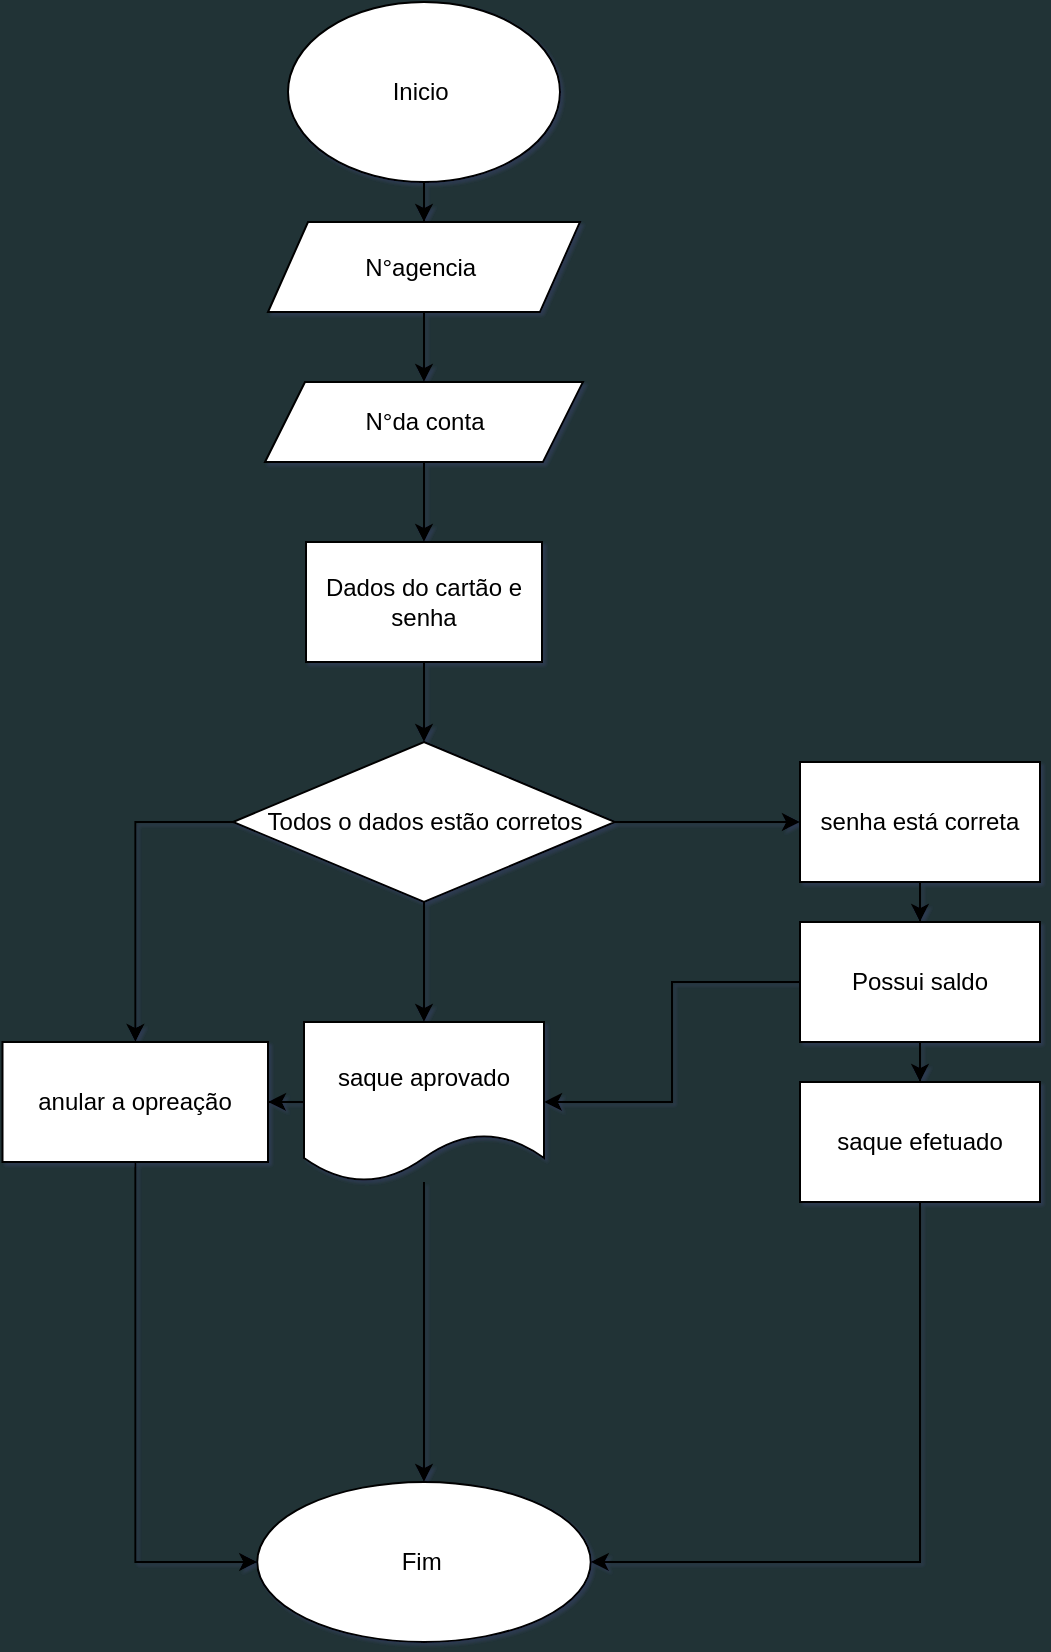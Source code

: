 <mxfile version="13.6.2" type="google"><diagram id="C5RBs43oDa-KdzZeNtuy" name="Page-1"><mxGraphModel dx="868" dy="450" grid="1" gridSize="10" guides="1" tooltips="1" connect="1" arrows="1" fold="1" page="1" pageScale="1" pageWidth="827" pageHeight="1169" background="#213336" math="0" shadow="1"><root><mxCell id="WIyWlLk6GJQsqaUBKTNV-0"/><mxCell id="WIyWlLk6GJQsqaUBKTNV-1" parent="WIyWlLk6GJQsqaUBKTNV-0"/><mxCell id="-7FtRc6TGHFGfgZGcg_O-9" value="" style="edgeStyle=orthogonalEdgeStyle;rounded=0;orthogonalLoop=1;jettySize=auto;html=1;" parent="WIyWlLk6GJQsqaUBKTNV-1" source="-7FtRc6TGHFGfgZGcg_O-7" target="-7FtRc6TGHFGfgZGcg_O-8" edge="1"><mxGeometry relative="1" as="geometry"/></mxCell><mxCell id="-7FtRc6TGHFGfgZGcg_O-7" value="Inicio&amp;nbsp;" style="ellipse;whiteSpace=wrap;html=1;" parent="WIyWlLk6GJQsqaUBKTNV-1" vertex="1"><mxGeometry x="354" y="440" width="136" height="90" as="geometry"/></mxCell><mxCell id="-7FtRc6TGHFGfgZGcg_O-13" value="" style="edgeStyle=orthogonalEdgeStyle;rounded=0;orthogonalLoop=1;jettySize=auto;html=1;" parent="WIyWlLk6GJQsqaUBKTNV-1" source="-7FtRc6TGHFGfgZGcg_O-8" target="-7FtRc6TGHFGfgZGcg_O-10" edge="1"><mxGeometry relative="1" as="geometry"/></mxCell><mxCell id="-7FtRc6TGHFGfgZGcg_O-8" value="N°agencia&amp;nbsp;" style="shape=parallelogram;perimeter=parallelogramPerimeter;whiteSpace=wrap;html=1;fixedSize=1;" parent="WIyWlLk6GJQsqaUBKTNV-1" vertex="1"><mxGeometry x="344" y="550" width="156" height="45" as="geometry"/></mxCell><mxCell id="-7FtRc6TGHFGfgZGcg_O-15" value="" style="edgeStyle=orthogonalEdgeStyle;rounded=0;orthogonalLoop=1;jettySize=auto;html=1;" parent="WIyWlLk6GJQsqaUBKTNV-1" source="-7FtRc6TGHFGfgZGcg_O-10" target="-7FtRc6TGHFGfgZGcg_O-14" edge="1"><mxGeometry relative="1" as="geometry"/></mxCell><mxCell id="-7FtRc6TGHFGfgZGcg_O-10" value="N°da conta" style="shape=parallelogram;perimeter=parallelogramPerimeter;whiteSpace=wrap;html=1;fixedSize=1;" parent="WIyWlLk6GJQsqaUBKTNV-1" vertex="1"><mxGeometry x="342.5" y="630" width="159" height="40" as="geometry"/></mxCell><mxCell id="-7FtRc6TGHFGfgZGcg_O-18" value="" style="edgeStyle=orthogonalEdgeStyle;rounded=0;orthogonalLoop=1;jettySize=auto;html=1;" parent="WIyWlLk6GJQsqaUBKTNV-1" source="-7FtRc6TGHFGfgZGcg_O-14" target="-7FtRc6TGHFGfgZGcg_O-17" edge="1"><mxGeometry relative="1" as="geometry"/></mxCell><mxCell id="-7FtRc6TGHFGfgZGcg_O-14" value="Dados do cartão e senha" style="rounded=0;whiteSpace=wrap;html=1;" parent="WIyWlLk6GJQsqaUBKTNV-1" vertex="1"><mxGeometry x="363" y="710" width="118" height="60" as="geometry"/></mxCell><mxCell id="-7FtRc6TGHFGfgZGcg_O-20" value="" style="edgeStyle=orthogonalEdgeStyle;rounded=0;orthogonalLoop=1;jettySize=auto;html=1;" parent="WIyWlLk6GJQsqaUBKTNV-1" source="-7FtRc6TGHFGfgZGcg_O-17" target="-7FtRc6TGHFGfgZGcg_O-19" edge="1"><mxGeometry relative="1" as="geometry"/></mxCell><mxCell id="-7FtRc6TGHFGfgZGcg_O-44" style="edgeStyle=orthogonalEdgeStyle;rounded=0;orthogonalLoop=1;jettySize=auto;html=1;" parent="WIyWlLk6GJQsqaUBKTNV-1" source="-7FtRc6TGHFGfgZGcg_O-17" edge="1"><mxGeometry relative="1" as="geometry"><mxPoint x="610" y="850" as="targetPoint"/></mxGeometry></mxCell><mxCell id="-7FtRc6TGHFGfgZGcg_O-62" style="edgeStyle=orthogonalEdgeStyle;rounded=0;orthogonalLoop=1;jettySize=auto;html=1;exitX=0;exitY=0.5;exitDx=0;exitDy=0;" parent="WIyWlLk6GJQsqaUBKTNV-1" source="-7FtRc6TGHFGfgZGcg_O-17" target="-7FtRc6TGHFGfgZGcg_O-32" edge="1"><mxGeometry relative="1" as="geometry"/></mxCell><mxCell id="-7FtRc6TGHFGfgZGcg_O-17" value="Todos o dados estão corretos" style="rhombus;whiteSpace=wrap;html=1;" parent="WIyWlLk6GJQsqaUBKTNV-1" vertex="1"><mxGeometry x="326.5" y="810" width="191" height="80" as="geometry"/></mxCell><mxCell id="-7FtRc6TGHFGfgZGcg_O-34" value="" style="edgeStyle=orthogonalEdgeStyle;rounded=0;orthogonalLoop=1;jettySize=auto;html=1;" parent="WIyWlLk6GJQsqaUBKTNV-1" source="-7FtRc6TGHFGfgZGcg_O-19" target="-7FtRc6TGHFGfgZGcg_O-32" edge="1"><mxGeometry relative="1" as="geometry"/></mxCell><mxCell id="-7FtRc6TGHFGfgZGcg_O-66" value="" style="edgeStyle=orthogonalEdgeStyle;rounded=0;orthogonalLoop=1;jettySize=auto;html=1;" parent="WIyWlLk6GJQsqaUBKTNV-1" source="-7FtRc6TGHFGfgZGcg_O-19" target="-7FtRc6TGHFGfgZGcg_O-21" edge="1"><mxGeometry relative="1" as="geometry"/></mxCell><mxCell id="-7FtRc6TGHFGfgZGcg_O-19" value="saque aprovado" style="shape=document;whiteSpace=wrap;html=1;boundedLbl=1;" parent="WIyWlLk6GJQsqaUBKTNV-1" vertex="1"><mxGeometry x="362" y="950" width="120" height="80" as="geometry"/></mxCell><mxCell id="-7FtRc6TGHFGfgZGcg_O-21" value="Fim&amp;nbsp;" style="ellipse;whiteSpace=wrap;html=1;" parent="WIyWlLk6GJQsqaUBKTNV-1" vertex="1"><mxGeometry x="338.62" y="1180" width="166.75" height="80" as="geometry"/></mxCell><mxCell id="-7FtRc6TGHFGfgZGcg_O-67" style="edgeStyle=orthogonalEdgeStyle;rounded=0;orthogonalLoop=1;jettySize=auto;html=1;entryX=0;entryY=0.5;entryDx=0;entryDy=0;" parent="WIyWlLk6GJQsqaUBKTNV-1" source="-7FtRc6TGHFGfgZGcg_O-32" target="-7FtRc6TGHFGfgZGcg_O-21" edge="1"><mxGeometry relative="1" as="geometry"/></mxCell><mxCell id="-7FtRc6TGHFGfgZGcg_O-32" value="anular a opreação" style="rounded=0;whiteSpace=wrap;html=1;" parent="WIyWlLk6GJQsqaUBKTNV-1" vertex="1"><mxGeometry x="211.25" y="960" width="132.75" height="60" as="geometry"/></mxCell><mxCell id="-7FtRc6TGHFGfgZGcg_O-54" value="" style="edgeStyle=orthogonalEdgeStyle;rounded=0;orthogonalLoop=1;jettySize=auto;html=1;" parent="WIyWlLk6GJQsqaUBKTNV-1" source="-7FtRc6TGHFGfgZGcg_O-52" target="-7FtRc6TGHFGfgZGcg_O-53" edge="1"><mxGeometry relative="1" as="geometry"/></mxCell><mxCell id="-7FtRc6TGHFGfgZGcg_O-52" value="senha está correta" style="rounded=0;whiteSpace=wrap;html=1;" parent="WIyWlLk6GJQsqaUBKTNV-1" vertex="1"><mxGeometry x="610" y="820" width="120" height="60" as="geometry"/></mxCell><mxCell id="-7FtRc6TGHFGfgZGcg_O-56" value="" style="edgeStyle=orthogonalEdgeStyle;rounded=0;orthogonalLoop=1;jettySize=auto;html=1;" parent="WIyWlLk6GJQsqaUBKTNV-1" source="-7FtRc6TGHFGfgZGcg_O-53" target="-7FtRc6TGHFGfgZGcg_O-55" edge="1"><mxGeometry relative="1" as="geometry"/></mxCell><mxCell id="-7FtRc6TGHFGfgZGcg_O-64" style="edgeStyle=orthogonalEdgeStyle;rounded=0;orthogonalLoop=1;jettySize=auto;html=1;exitX=0;exitY=0.5;exitDx=0;exitDy=0;entryX=1;entryY=0.5;entryDx=0;entryDy=0;" parent="WIyWlLk6GJQsqaUBKTNV-1" source="-7FtRc6TGHFGfgZGcg_O-53" target="-7FtRc6TGHFGfgZGcg_O-19" edge="1"><mxGeometry relative="1" as="geometry"/></mxCell><mxCell id="-7FtRc6TGHFGfgZGcg_O-53" value="Possui saldo" style="whiteSpace=wrap;html=1;rounded=0;" parent="WIyWlLk6GJQsqaUBKTNV-1" vertex="1"><mxGeometry x="610" y="900" width="120" height="60" as="geometry"/></mxCell><mxCell id="-7FtRc6TGHFGfgZGcg_O-60" style="edgeStyle=orthogonalEdgeStyle;rounded=0;orthogonalLoop=1;jettySize=auto;html=1;exitX=0.5;exitY=1;exitDx=0;exitDy=0;entryX=1;entryY=0.5;entryDx=0;entryDy=0;" parent="WIyWlLk6GJQsqaUBKTNV-1" source="-7FtRc6TGHFGfgZGcg_O-55" target="-7FtRc6TGHFGfgZGcg_O-21" edge="1"><mxGeometry relative="1" as="geometry"><mxPoint x="670" y="1183" as="targetPoint"/><Array as="points"><mxPoint x="670" y="1220"/></Array></mxGeometry></mxCell><mxCell id="-7FtRc6TGHFGfgZGcg_O-55" value="saque efetuado" style="whiteSpace=wrap;html=1;rounded=0;" parent="WIyWlLk6GJQsqaUBKTNV-1" vertex="1"><mxGeometry x="610" y="980" width="120" height="60" as="geometry"/></mxCell></root></mxGraphModel></diagram></mxfile>